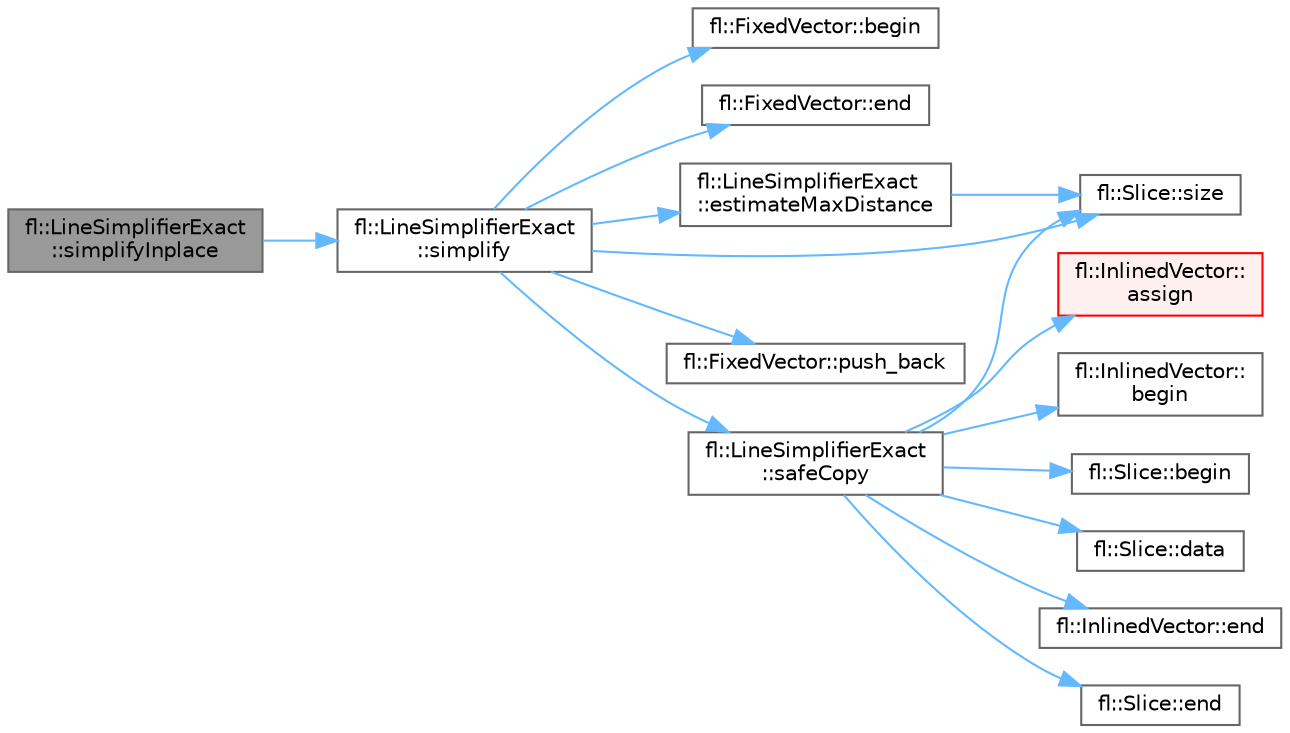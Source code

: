 digraph "fl::LineSimplifierExact::simplifyInplace"
{
 // INTERACTIVE_SVG=YES
 // LATEX_PDF_SIZE
  bgcolor="transparent";
  edge [fontname=Helvetica,fontsize=10,labelfontname=Helvetica,labelfontsize=10];
  node [fontname=Helvetica,fontsize=10,shape=box,height=0.2,width=0.4];
  rankdir="LR";
  Node1 [id="Node000001",label="fl::LineSimplifierExact\l::simplifyInplace",height=0.2,width=0.4,color="gray40", fillcolor="grey60", style="filled", fontcolor="black",tooltip=" "];
  Node1 -> Node2 [id="edge1_Node000001_Node000002",color="steelblue1",style="solid",tooltip=" "];
  Node2 [id="Node000002",label="fl::LineSimplifierExact\l::simplify",height=0.2,width=0.4,color="grey40", fillcolor="white", style="filled",URL="$d5/d32/classfl_1_1_line_simplifier_exact_a70e5f21b0f1f867c9a935ff78759b70c.html#a70e5f21b0f1f867c9a935ff78759b70c",tooltip=" "];
  Node2 -> Node3 [id="edge2_Node000002_Node000003",color="steelblue1",style="solid",tooltip=" "];
  Node3 [id="Node000003",label="fl::FixedVector::begin",height=0.2,width=0.4,color="grey40", fillcolor="white", style="filled",URL="$d3/d73/classfl_1_1_fixed_vector_a7ae4440fe977cc6495819cac64b7ad1a.html#a7ae4440fe977cc6495819cac64b7ad1a",tooltip=" "];
  Node2 -> Node4 [id="edge3_Node000002_Node000004",color="steelblue1",style="solid",tooltip=" "];
  Node4 [id="Node000004",label="fl::FixedVector::end",height=0.2,width=0.4,color="grey40", fillcolor="white", style="filled",URL="$d3/d73/classfl_1_1_fixed_vector_af8f3eb485dff77110efec26993f206c4.html#af8f3eb485dff77110efec26993f206c4",tooltip=" "];
  Node2 -> Node5 [id="edge4_Node000002_Node000005",color="steelblue1",style="solid",tooltip=" "];
  Node5 [id="Node000005",label="fl::LineSimplifierExact\l::estimateMaxDistance",height=0.2,width=0.4,color="grey40", fillcolor="white", style="filled",URL="$d5/d32/classfl_1_1_line_simplifier_exact_ae965d75d20120bfabb8551e8fa46cffa.html#ae965d75d20120bfabb8551e8fa46cffa",tooltip=" "];
  Node5 -> Node6 [id="edge5_Node000005_Node000006",color="steelblue1",style="solid",tooltip=" "];
  Node6 [id="Node000006",label="fl::Slice::size",height=0.2,width=0.4,color="grey40", fillcolor="white", style="filled",URL="$d8/de4/classfl_1_1_slice_abe7b0c2539b61d18d30ee571680d5a91.html#abe7b0c2539b61d18d30ee571680d5a91",tooltip=" "];
  Node2 -> Node7 [id="edge6_Node000002_Node000007",color="steelblue1",style="solid",tooltip=" "];
  Node7 [id="Node000007",label="fl::FixedVector::push_back",height=0.2,width=0.4,color="grey40", fillcolor="white", style="filled",URL="$d3/d73/classfl_1_1_fixed_vector_ad54b97a02650df09aee087d758e0352a.html#ad54b97a02650df09aee087d758e0352a",tooltip=" "];
  Node2 -> Node8 [id="edge7_Node000002_Node000008",color="steelblue1",style="solid",tooltip=" "];
  Node8 [id="Node000008",label="fl::LineSimplifierExact\l::safeCopy",height=0.2,width=0.4,color="grey40", fillcolor="white", style="filled",URL="$d5/d32/classfl_1_1_line_simplifier_exact_a95eec92ab0f3e1dfcc0984dc8728913b.html#a95eec92ab0f3e1dfcc0984dc8728913b",tooltip=" "];
  Node8 -> Node9 [id="edge8_Node000008_Node000009",color="steelblue1",style="solid",tooltip=" "];
  Node9 [id="Node000009",label="fl::InlinedVector::\lassign",height=0.2,width=0.4,color="red", fillcolor="#FFF0F0", style="filled",URL="$da/d18/classfl_1_1_inlined_vector_ae307146be74da01706e18c20abc00da6.html#ae307146be74da01706e18c20abc00da6",tooltip=" "];
  Node8 -> Node12 [id="edge9_Node000008_Node000012",color="steelblue1",style="solid",tooltip=" "];
  Node12 [id="Node000012",label="fl::InlinedVector::\lbegin",height=0.2,width=0.4,color="grey40", fillcolor="white", style="filled",URL="$da/d18/classfl_1_1_inlined_vector_a744b7b8d412ed4537a9268ec624a67f3.html#a744b7b8d412ed4537a9268ec624a67f3",tooltip=" "];
  Node8 -> Node13 [id="edge10_Node000008_Node000013",color="steelblue1",style="solid",tooltip=" "];
  Node13 [id="Node000013",label="fl::Slice::begin",height=0.2,width=0.4,color="grey40", fillcolor="white", style="filled",URL="$d8/de4/classfl_1_1_slice_a5643e1458d6fef0c8ae288c826c753f7.html#a5643e1458d6fef0c8ae288c826c753f7",tooltip=" "];
  Node8 -> Node14 [id="edge11_Node000008_Node000014",color="steelblue1",style="solid",tooltip=" "];
  Node14 [id="Node000014",label="fl::Slice::data",height=0.2,width=0.4,color="grey40", fillcolor="white", style="filled",URL="$d8/de4/classfl_1_1_slice_ab1d9efdc701eec91c7b89910cab46afe.html#ab1d9efdc701eec91c7b89910cab46afe",tooltip=" "];
  Node8 -> Node15 [id="edge12_Node000008_Node000015",color="steelblue1",style="solid",tooltip=" "];
  Node15 [id="Node000015",label="fl::InlinedVector::end",height=0.2,width=0.4,color="grey40", fillcolor="white", style="filled",URL="$da/d18/classfl_1_1_inlined_vector_a011314e11fddc6ffc67253a523879eaf.html#a011314e11fddc6ffc67253a523879eaf",tooltip=" "];
  Node8 -> Node16 [id="edge13_Node000008_Node000016",color="steelblue1",style="solid",tooltip=" "];
  Node16 [id="Node000016",label="fl::Slice::end",height=0.2,width=0.4,color="grey40", fillcolor="white", style="filled",URL="$d8/de4/classfl_1_1_slice_ad996524d051049afcd7b58f90e13902f.html#ad996524d051049afcd7b58f90e13902f",tooltip=" "];
  Node8 -> Node6 [id="edge14_Node000008_Node000006",color="steelblue1",style="solid",tooltip=" "];
  Node2 -> Node6 [id="edge15_Node000002_Node000006",color="steelblue1",style="solid",tooltip=" "];
}
